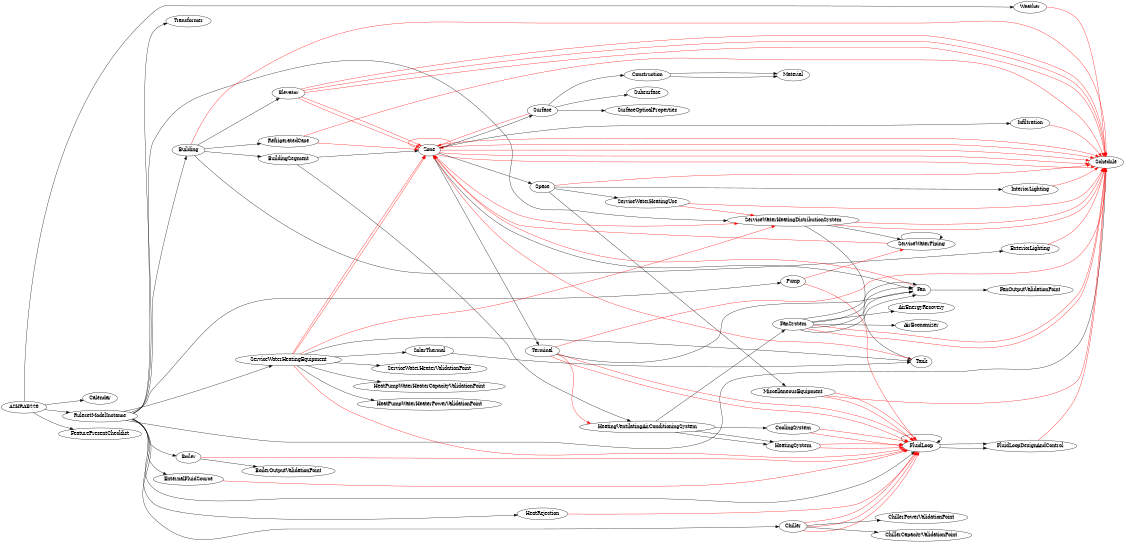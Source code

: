 digraph G {
    size="7.5, 20";
    rankdir=LR;
  ASHRAE229 -> RulesetModelInstance
  ASHRAE229 -> Calendar
  ASHRAE229 -> Weather
  ASHRAE229 -> FeaturePresentChecklist
  RulesetModelInstance -> Transformer
  RulesetModelInstance -> Building
  RulesetModelInstance -> Schedule
  RulesetModelInstance -> FluidLoop
  RulesetModelInstance -> ServiceWaterHeatingDistributionSystem
  RulesetModelInstance -> ServiceWaterHeatingEquipment
  RulesetModelInstance -> Pump
  RulesetModelInstance -> Boiler
  RulesetModelInstance -> Chiller
  RulesetModelInstance -> HeatRejection
  RulesetModelInstance -> ExternalFluidSource
  Building -> BuildingSegment
  Building -> Elevator
  Building -> ExteriorLighting
  Building -> RefrigeratedCase
  Building -> Schedule [color=red] 
  BuildingSegment -> Zone
  BuildingSegment -> HeatingVentilatingAirConditioningSystem
  Zone -> Space
  Zone -> Surface
  Zone -> Infiltration
  Zone -> Schedule [color=red] 
  Zone -> Schedule [color=red] 
  Zone -> Schedule [color=red] 
  Zone -> Schedule [color=red] 
  Zone -> Terminal
  Zone -> ServiceWaterHeatingDistributionSystem [color=red] 
  Zone -> Zone [color=red] 
  Zone -> Fan
  Zone -> Schedule [color=red] 
  Space -> InteriorLighting
  Space -> MiscellaneousEquipment
  Space -> Schedule [color=red] 
  Space -> ServiceWaterHeatingUse
  Infiltration -> Schedule [color=red] 
  Surface -> Subsurface
  Surface -> Zone [color=red] 
  Surface -> Construction
  Surface -> SurfaceOpticalProperties
  Construction -> Material
  Construction -> Material
  InteriorLighting -> Schedule [color=red] 
  MiscellaneousEquipment -> Schedule [color=red] 
  MiscellaneousEquipment -> FluidLoop [color=red] 
  MiscellaneousEquipment -> FluidLoop [color=red] 
  Weather -> Schedule [color=red] 
  Elevator -> Zone [color=red] 
  Elevator -> Zone [color=red] 
  Elevator -> Schedule [color=red] 
  Elevator -> Schedule [color=red] 
  Elevator -> Schedule [color=red] 
  HeatingVentilatingAirConditioningSystem -> FanSystem
  HeatingVentilatingAirConditioningSystem -> HeatingSystem
  HeatingVentilatingAirConditioningSystem -> CoolingSystem
  HeatingVentilatingAirConditioningSystem -> HeatingSystem
  HeatingSystem -> FluidLoop [color=red] 
  HeatingSystem -> FluidLoop [color=red] 
  CoolingSystem -> FluidLoop [color=red] 
  CoolingSystem -> FluidLoop [color=red] 
  FanSystem -> Fan
  FanSystem -> Fan
  FanSystem -> Fan
  FanSystem -> Fan
  FanSystem -> AirEconomizer
  FanSystem -> AirEnergyRecovery
  FanSystem -> Schedule [color=red] 
  FanSystem -> Schedule [color=red] 
  Fan -> Zone [color=red] 
  Fan -> FanOutputValidationPoint
  Terminal -> HeatingVentilatingAirConditioningSystem [color=red] 
  Terminal -> FluidLoop [color=red] 
  Terminal -> FluidLoop [color=red] 
  Terminal -> Fan
  Terminal -> Schedule [color=red] 
  FluidLoop -> FluidLoop
  FluidLoop -> FluidLoopDesignAndControl
  FluidLoop -> FluidLoopDesignAndControl
  FluidLoopDesignAndControl -> Schedule [color=red] 
  Pump -> FluidLoop [color=red] 
  Pump -> ServiceWaterPiping [color=red] 
  Boiler -> FluidLoop [color=red] 
  Boiler -> BoilerOutputValidationPoint
  Chiller -> FluidLoop [color=red] 
  Chiller -> FluidLoop [color=red] 
  Chiller -> ChillerCapacityValidationPoint
  Chiller -> ChillerPowerValidationPoint
  Chiller -> FluidLoop [color=red] 
  HeatRejection -> FluidLoop [color=red] 
  ExternalFluidSource -> FluidLoop [color=red] 
  ServiceWaterHeatingDistributionSystem -> Tank
  ServiceWaterHeatingDistributionSystem -> ServiceWaterPiping
  ServiceWaterHeatingDistributionSystem -> Schedule [color=red] 
  ServiceWaterHeatingDistributionSystem -> Schedule [color=red] 
  ServiceWaterPiping -> Zone [color=red] 
  ServiceWaterPiping -> ServiceWaterPiping
  SolarThermal -> Tank
  ServiceWaterHeatingEquipment -> ServiceWaterHeatingDistributionSystem [color=red] 
  ServiceWaterHeatingEquipment -> ServiceWaterHeaterValidationPoint
  ServiceWaterHeatingEquipment -> Zone [color=red] 
  ServiceWaterHeatingEquipment -> Zone [color=red] 
  ServiceWaterHeatingEquipment -> HeatPumpWaterHeaterCapacityValidationPoint
  ServiceWaterHeatingEquipment -> HeatPumpWaterHeaterPowerValidationPoint
  ServiceWaterHeatingEquipment -> Tank
  ServiceWaterHeatingEquipment -> SolarThermal
  ServiceWaterHeatingEquipment -> FluidLoop [color=red] 
  Tank -> Zone [color=red] 
  ServiceWaterHeatingUse -> ServiceWaterHeatingDistributionSystem [color=red] 
  ServiceWaterHeatingUse -> Schedule [color=red] 
  ExteriorLighting -> Schedule [color=red] 
  RefrigeratedCase -> Schedule [color=red] 
  RefrigeratedCase -> Zone [color=red] 
}
